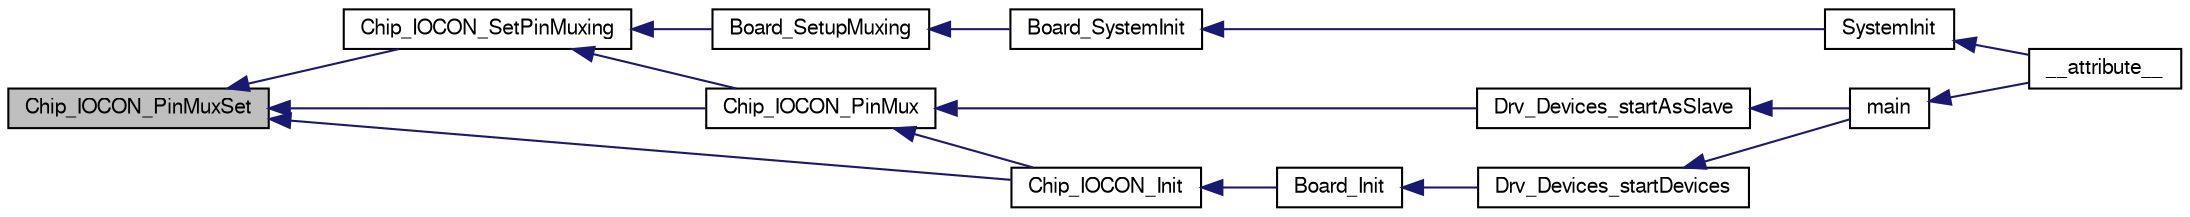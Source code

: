 digraph "Chip_IOCON_PinMuxSet"
{
  edge [fontname="FreeSans",fontsize="10",labelfontname="FreeSans",labelfontsize="10"];
  node [fontname="FreeSans",fontsize="10",shape=record];
  rankdir="LR";
  Node1 [label="Chip_IOCON_PinMuxSet",height=0.2,width=0.4,color="black", fillcolor="grey75", style="filled", fontcolor="black"];
  Node1 -> Node2 [dir="back",color="midnightblue",fontsize="10",style="solid"];
  Node2 [label="Chip_IOCON_SetPinMuxing",height=0.2,width=0.4,color="black", fillcolor="white", style="filled",URL="$group__IOCON__17XX__40XX.html#gad97c96e401016cf296e6d20454f1c522",tooltip="Set all I/O Control pin muxing. "];
  Node2 -> Node3 [dir="back",color="midnightblue",fontsize="10",style="solid"];
  Node3 [label="Board_SetupMuxing",height=0.2,width=0.4,color="black", fillcolor="white", style="filled",URL="$group__BOARD__COMMON__API.html#ga8ac1dc465c66e1cc00f5ffd346904d97",tooltip="Setup pin multiplexer per board schematics. "];
  Node3 -> Node4 [dir="back",color="midnightblue",fontsize="10",style="solid"];
  Node4 [label="Board_SystemInit",height=0.2,width=0.4,color="black", fillcolor="white", style="filled",URL="$group__BOARD__COMMON__API.html#gaeb60ea85499a4208167ae2540086516a",tooltip="Setup and initialize hardware prior to call to main() "];
  Node4 -> Node5 [dir="back",color="midnightblue",fontsize="10",style="solid"];
  Node5 [label="SystemInit",height=0.2,width=0.4,color="black", fillcolor="white", style="filled",URL="$sysinit_8c.html#a93f514700ccf00d08dbdcff7f1224eb2"];
  Node5 -> Node6 [dir="back",color="midnightblue",fontsize="10",style="solid"];
  Node6 [label="__attribute__",height=0.2,width=0.4,color="black", fillcolor="white", style="filled",URL="$cr__startup__lpc175x__6x_8c.html#adce420b900676fa0caed5a713cac82fb"];
  Node2 -> Node7 [dir="back",color="midnightblue",fontsize="10",style="solid"];
  Node7 [label="Chip_IOCON_PinMux",height=0.2,width=0.4,color="black", fillcolor="white", style="filled",URL="$group__IOCON__17XX__40XX.html#gaa2f90b2873cda51e67b3a67d6cc92617",tooltip="Setup pin modes and function. "];
  Node7 -> Node8 [dir="back",color="midnightblue",fontsize="10",style="solid"];
  Node8 [label="Drv_Devices_startAsSlave",height=0.2,width=0.4,color="black", fillcolor="white", style="filled",URL="$group__Devices__Library.html#ga7a5e2ac941ca1d1f308f910539005d4b",tooltip="Start the system as Salve. Configure I/O pins. "];
  Node8 -> Node9 [dir="back",color="midnightblue",fontsize="10",style="solid"];
  Node9 [label="main",height=0.2,width=0.4,color="black", fillcolor="white", style="filled",URL="$group__Application__Layer.html#ga840291bc02cba5474a4cb46a9b9566fe"];
  Node9 -> Node6 [dir="back",color="midnightblue",fontsize="10",style="solid"];
  Node7 -> Node10 [dir="back",color="midnightblue",fontsize="10",style="solid"];
  Node10 [label="Chip_IOCON_Init",height=0.2,width=0.4,color="black", fillcolor="white", style="filled",URL="$group__IOCON__17XX__40XX.html#ga40283d81f5ad91ba8b47647059721c9d",tooltip="Initialize the IOCON peripheral. "];
  Node10 -> Node11 [dir="back",color="midnightblue",fontsize="10",style="solid"];
  Node11 [label="Board_Init",height=0.2,width=0.4,color="black", fillcolor="white", style="filled",URL="$group__BOARD__COMMON__API.html#gae8d2d761b984f48c3dbb27dd32a8c119",tooltip="Set up and initialize all required blocks and functions related to the board hardware. "];
  Node11 -> Node12 [dir="back",color="midnightblue",fontsize="10",style="solid"];
  Node12 [label="Drv_Devices_startDevices",height=0.2,width=0.4,color="black", fillcolor="white", style="filled",URL="$group__Devices__Library.html#ga752ca1b164444c691ffe54ed89d848c8",tooltip="Call init and start functions of the different peripherals of the uC. "];
  Node12 -> Node9 [dir="back",color="midnightblue",fontsize="10",style="solid"];
  Node1 -> Node10 [dir="back",color="midnightblue",fontsize="10",style="solid"];
  Node1 -> Node7 [dir="back",color="midnightblue",fontsize="10",style="solid"];
}
